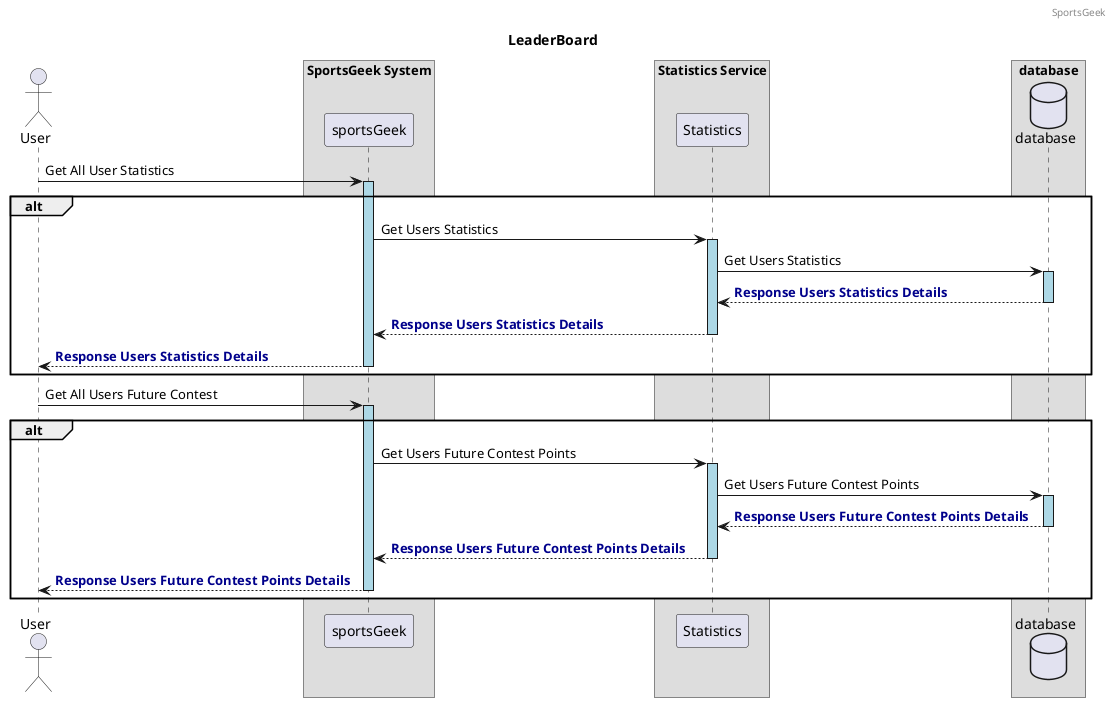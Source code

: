 @startuml
header SportsGeek
title LeaderBoard
skinparam ParticipantPadding 10
skinparam BoxPadding 20
actor User
box "SportsGeek System"
 participant sportsGeek
end box
box "Statistics Service"
 participant Statistics
end box
box "database"
    database database
end box

User -> sportsGeek: Get All User Statistics
activate sportsGeek #lightblue
alt #white
sportsGeek -> "Statistics" : Get Users Statistics
activate Statistics #lightblue
    Statistics -> "database" : Get Users Statistics
    activate "database" #lightblue
    "database" --> "Statistics" : <font color=darkblue><b>Response Users Statistics Details
deactivate "database"
"Statistics" --> sportsGeek : <font color=darkblue><b>Response Users Statistics Details
deactivate "Statistics"
"sportsGeek" --> User : <font color=darkblue><b>Response Users Statistics Details
deactivate "sportsGeek"
end alt

User -> sportsGeek: Get All Users Future Contest
activate sportsGeek #lightblue
alt #white
sportsGeek -> "Statistics" : Get Users Future Contest Points
activate Statistics #lightblue
    Statistics -> "database" : Get Users Future Contest Points
    activate "database" #lightblue
    "database" --> "Statistics" : <font color=darkblue><b>Response Users Future Contest Points Details
deactivate "database"
"Statistics" --> sportsGeek : <font color=darkblue><b>Response Users Future Contest Points Details
deactivate "Statistics"
"sportsGeek" --> User : <font color=darkblue><b>Response Users Future Contest Points Details
deactivate "sportsGeek"
end alt
@enduml